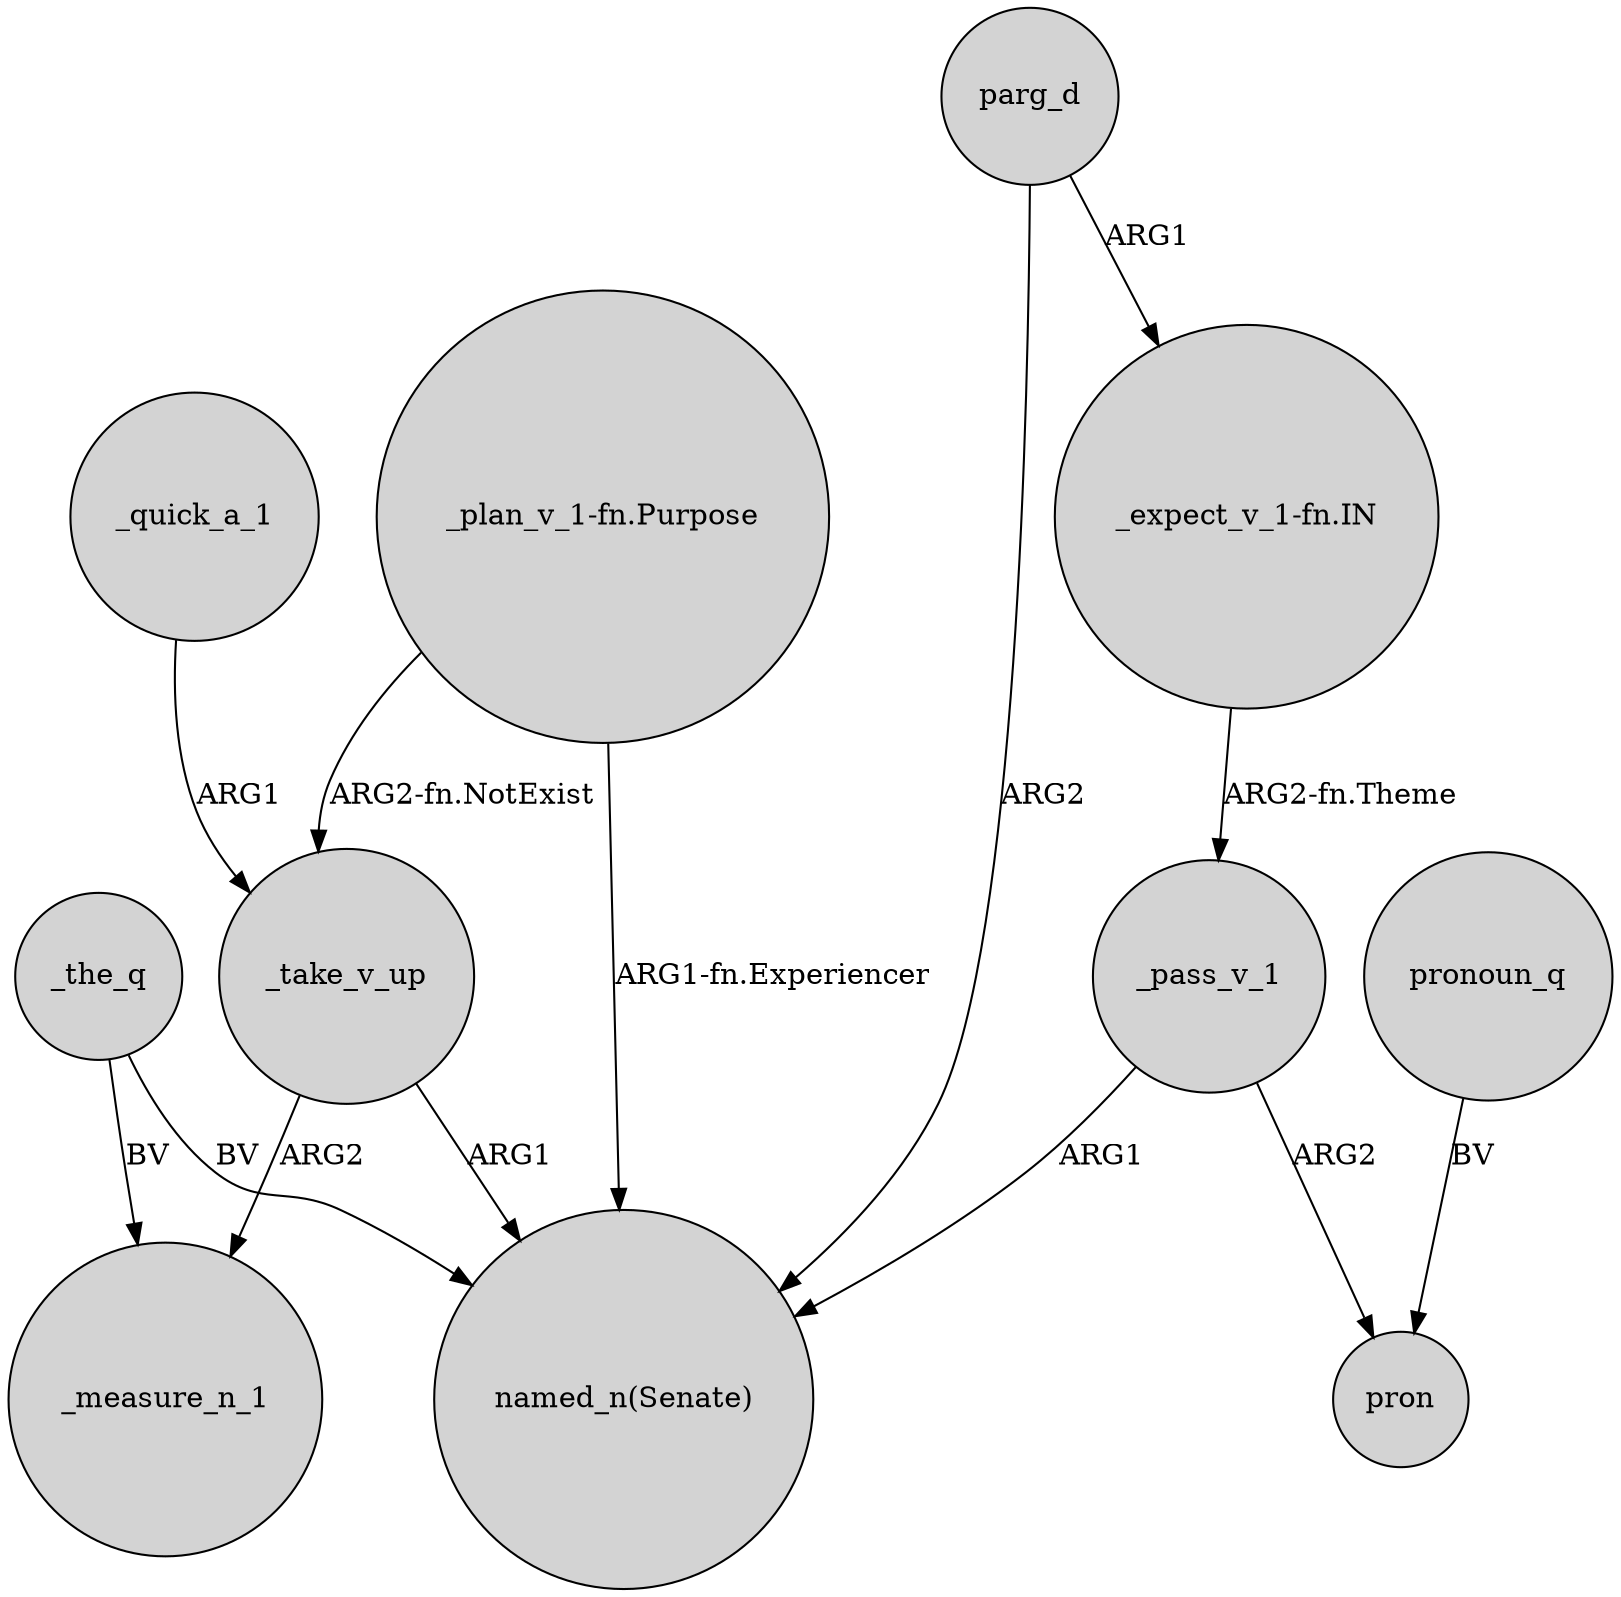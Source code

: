 digraph {
	node [shape=circle style=filled]
	_the_q -> _measure_n_1 [label=BV]
	_the_q -> "named_n(Senate)" [label=BV]
	_take_v_up -> "named_n(Senate)" [label=ARG1]
	_quick_a_1 -> _take_v_up [label=ARG1]
	_pass_v_1 -> pron [label=ARG2]
	"_expect_v_1-fn.IN" -> _pass_v_1 [label="ARG2-fn.Theme"]
	"_plan_v_1-fn.Purpose" -> "named_n(Senate)" [label="ARG1-fn.Experiencer"]
	parg_d -> "_expect_v_1-fn.IN" [label=ARG1]
	_take_v_up -> _measure_n_1 [label=ARG2]
	_pass_v_1 -> "named_n(Senate)" [label=ARG1]
	"_plan_v_1-fn.Purpose" -> _take_v_up [label="ARG2-fn.NotExist"]
	parg_d -> "named_n(Senate)" [label=ARG2]
	pronoun_q -> pron [label=BV]
}
